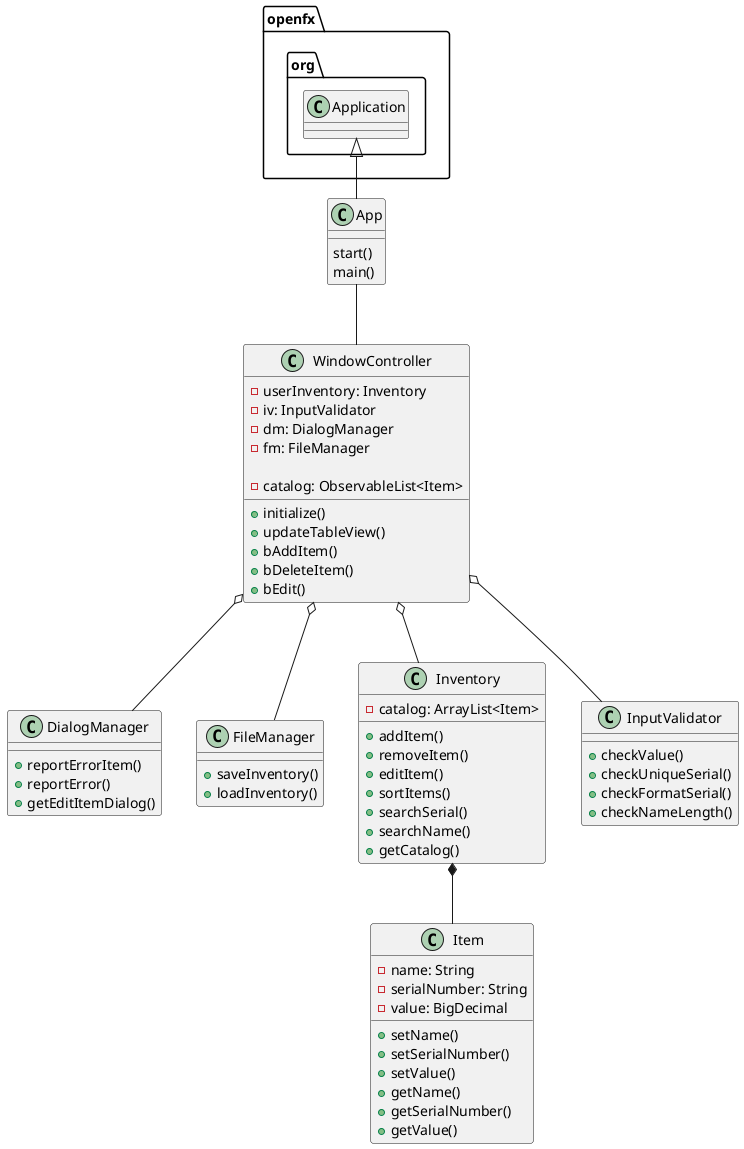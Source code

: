 @startuml
class App{
start()
main()
}

class WindowController{
- userInventory: Inventory
- iv: InputValidator
- dm: DialogManager
- fm: FileManager

- catalog: ObservableList<Item>

+initialize()
+updateTableView()
+bAddItem()
+bDeleteItem()
+bEdit()
}

class DialogManager{
+reportErrorItem()
+reportError()
+getEditItemDialog()
}

class FileManager{
+saveInventory()
+loadInventory()
}

class Inventory{
- catalog: ArrayList<Item>

+addItem()
+removeItem()
+editItem()
+sortItems()
+searchSerial()
+searchName()
+getCatalog()
}

class Item{
-name: String
-serialNumber: String
-value: BigDecimal

+setName()
+setSerialNumber()
+setValue()
+getName()
+getSerialNumber()
+getValue()
}

class InputValidator{
+ checkValue()
+ checkUniqueSerial()
+ checkFormatSerial()
+ checkNameLength()
}

openfx.org.Application <|-- App
App -- WindowController
WindowController o-- DialogManager
WindowController o-- FileManager
WindowController o-- Inventory
Inventory *-- Item
WindowController o-- InputValidator
@enduml